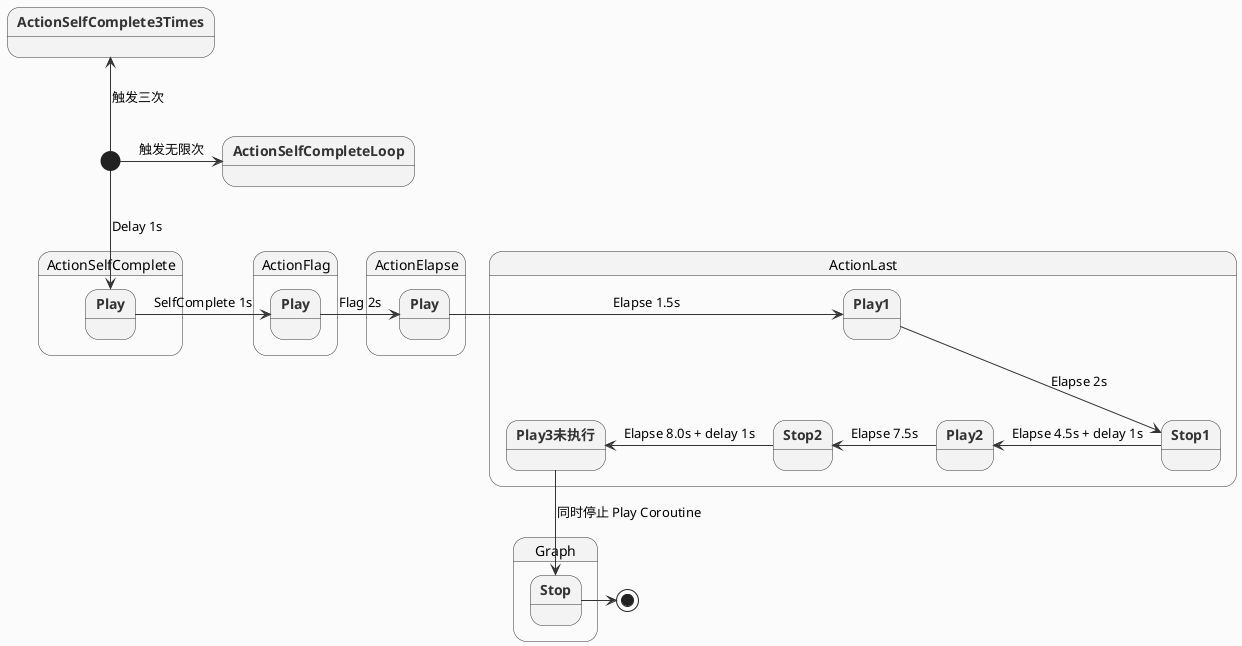 @startuml
skinparam backgroundcolor #FBFBFB
 
skinparam state {
    BackgroundColor #F3F3F3
    BorderColor #333333
    ArrowColor #333333
    FontColor #333333
    AttributeFontColor #333333
    FontSize 14
    FontName Consolas
    FontStyle bold
    AttributeFontSize 14
    AttributeFontName Consolas
}
 
skinparam stereotype {
    CBackgroundColor #D4EDD7
    ABackgroundColor #C7EEF0
    IBackgroundColor #D9D1F9
    EBackgroundColor #F4C9C0
}
 
skinparam note {
    BackgroundColor #FDFDFD
    BorderColor #333333
    FontColor #333333
    FontSize 14
    FontName Consolas
}
 
skinparam shadowing false
scale 1
 
'''''''''''''''''''''''''''''''''''''''''''''''''''''

[*] --> ActionSelfComplete.Play : Delay 1s
ActionSelfComplete.Play -r-> ActionFlag.Play : SelfComplete 1s
ActionFlag.Play -r-> ActionElapse.Play : Flag 2s
ActionElapse.Play -r-> ActionLast.Play1 : Elapse 1.5s
ActionLast.Play1 --> ActionLast.Stop1 : Elapse 2s
ActionLast.Stop1 -l-> ActionLast.Play2 : Elapse 4.5s + delay 1s
ActionLast.Play2 -l-> ActionLast.Stop2 : Elapse 7.5s
ActionLast.Stop2 -l-> ActionLast.Play3未执行 : Elapse 8.0s + delay 1s
ActionLast.Play3未执行 --> Graph.Stop : 同时停止 Play Coroutine
Graph.Stop -r-> [*]

[*] -u-> ActionSelfComplete3Times : 触发三次
[*] -r-> ActionSelfCompleteLoop : 触发无限次

@enduml